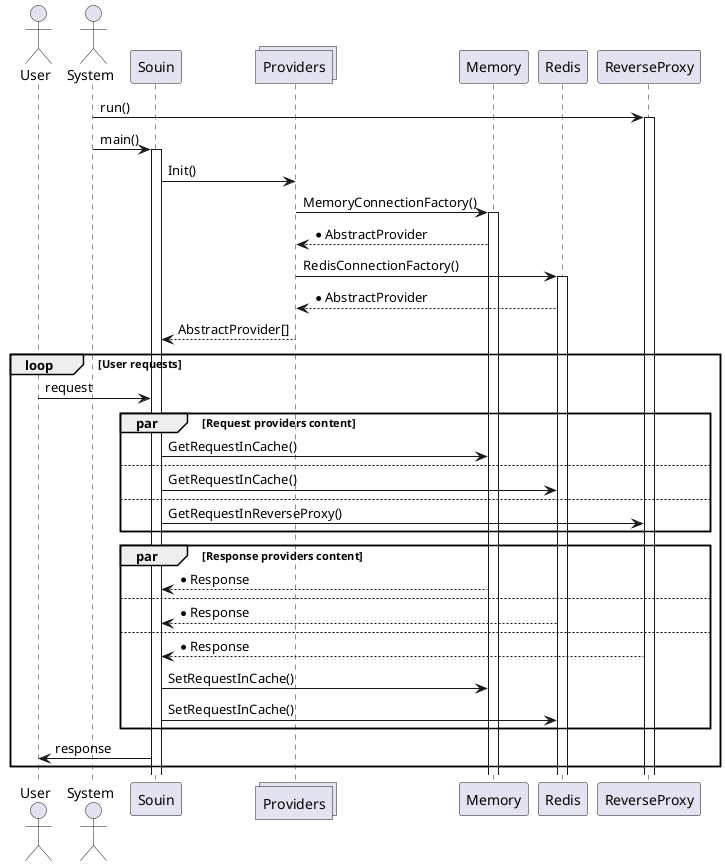 @startuml
actor User
actor System
participant Souin
collections Providers
participant Memory
participant Redis
participant ReverseProxy
System -> ReverseProxy ++ : run()
System -> Souin ++ : main()
Souin -> Providers : Init()
Providers -> Memory ++ : MemoryConnectionFactory()
Providers <-- Memory : *AbstractProvider
Providers -> Redis ++ : RedisConnectionFactory()
Providers <-- Redis : *AbstractProvider
Souin <-- Providers : AbstractProvider[]
loop User requests
  User -> Souin : request
  par Request providers content
    Souin -> Memory: GetRequestInCache()
  else
    Souin -> Redis: GetRequestInCache()
  else
    Souin -> ReverseProxy: GetRequestInReverseProxy()
  end
  par Response providers content
    Souin <-- Memory: *Response
  else
    Souin <-- Redis: *Response
  else
    Souin <-- ReverseProxy: *Response
    Souin -> Memory: SetRequestInCache()
    Souin -> Redis: SetRequestInCache()
  end
Souin -> User : response
end
@enduml
